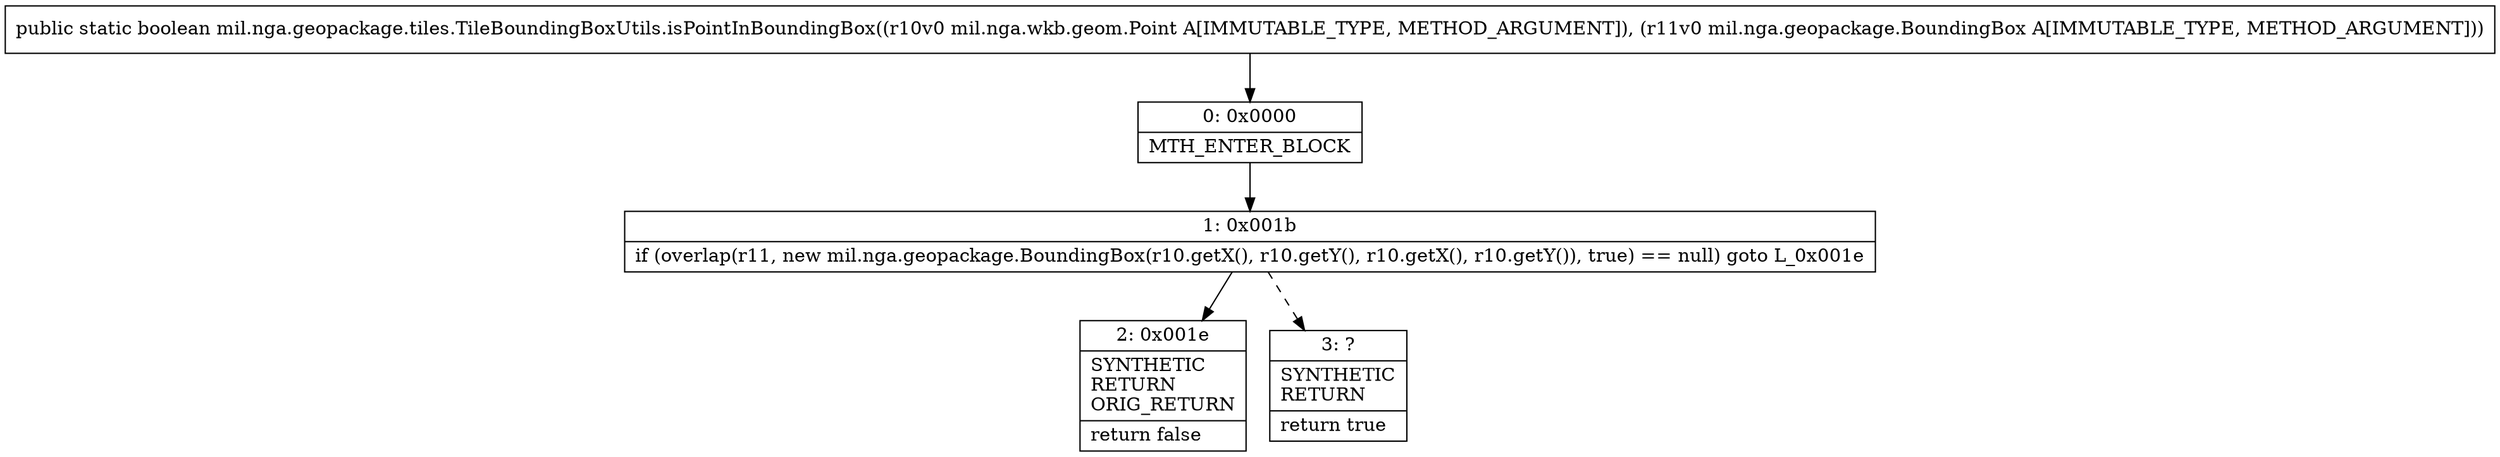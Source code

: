 digraph "CFG formil.nga.geopackage.tiles.TileBoundingBoxUtils.isPointInBoundingBox(Lmil\/nga\/wkb\/geom\/Point;Lmil\/nga\/geopackage\/BoundingBox;)Z" {
Node_0 [shape=record,label="{0\:\ 0x0000|MTH_ENTER_BLOCK\l}"];
Node_1 [shape=record,label="{1\:\ 0x001b|if (overlap(r11, new mil.nga.geopackage.BoundingBox(r10.getX(), r10.getY(), r10.getX(), r10.getY()), true) == null) goto L_0x001e\l}"];
Node_2 [shape=record,label="{2\:\ 0x001e|SYNTHETIC\lRETURN\lORIG_RETURN\l|return false\l}"];
Node_3 [shape=record,label="{3\:\ ?|SYNTHETIC\lRETURN\l|return true\l}"];
MethodNode[shape=record,label="{public static boolean mil.nga.geopackage.tiles.TileBoundingBoxUtils.isPointInBoundingBox((r10v0 mil.nga.wkb.geom.Point A[IMMUTABLE_TYPE, METHOD_ARGUMENT]), (r11v0 mil.nga.geopackage.BoundingBox A[IMMUTABLE_TYPE, METHOD_ARGUMENT])) }"];
MethodNode -> Node_0;
Node_0 -> Node_1;
Node_1 -> Node_2;
Node_1 -> Node_3[style=dashed];
}

